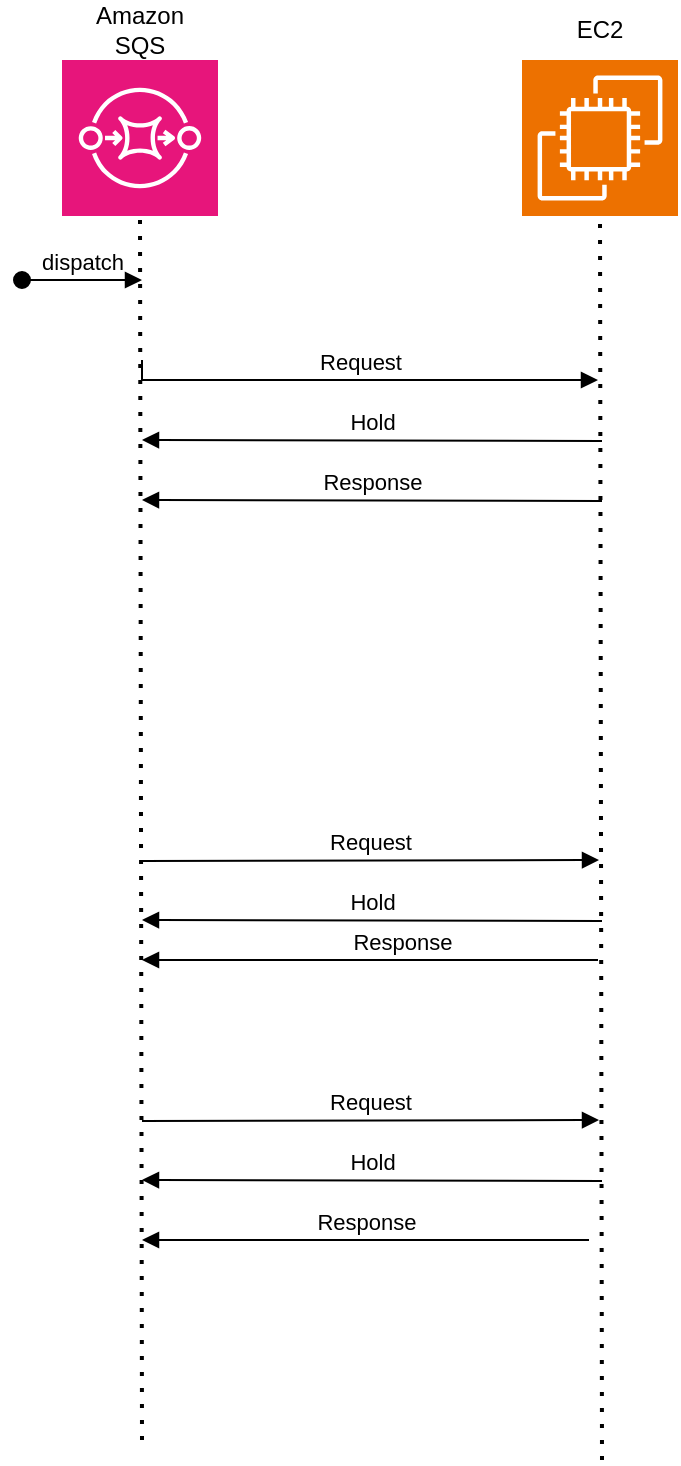<mxfile version="22.1.11" type="github">
  <diagram name="Page-1" id="h5_3ogl124ToeDPJuWmL">
    <mxGraphModel dx="1434" dy="772" grid="1" gridSize="10" guides="1" tooltips="1" connect="1" arrows="1" fold="1" page="1" pageScale="1" pageWidth="850" pageHeight="1100" math="0" shadow="0">
      <root>
        <mxCell id="0" />
        <mxCell id="1" parent="0" />
        <mxCell id="6IXJ6oJ1-WnFkSFpLEaj-1" value="Request" style="html=1;verticalAlign=bottom;endArrow=block;edgeStyle=elbowEdgeStyle;elbow=vertical;curved=0;rounded=0;" edge="1" parent="1">
          <mxGeometry relative="1" as="geometry">
            <mxPoint x="230" y="180" as="sourcePoint" />
            <Array as="points">
              <mxPoint x="368.5" y="190" />
            </Array>
            <mxPoint x="458" y="190" as="targetPoint" />
          </mxGeometry>
        </mxCell>
        <mxCell id="6IXJ6oJ1-WnFkSFpLEaj-2" value="Response" style="html=1;verticalAlign=bottom;endArrow=block;edgeStyle=elbowEdgeStyle;elbow=vertical;curved=0;rounded=0;" edge="1" parent="1">
          <mxGeometry x="-0.142" relative="1" as="geometry">
            <mxPoint x="458" y="480" as="sourcePoint" />
            <Array as="points">
              <mxPoint x="378.5" y="480" />
            </Array>
            <mxPoint x="230" y="480.5" as="targetPoint" />
            <mxPoint as="offset" />
          </mxGeometry>
        </mxCell>
        <mxCell id="6IXJ6oJ1-WnFkSFpLEaj-3" value="Request" style="html=1;verticalAlign=bottom;endArrow=block;edgeStyle=elbowEdgeStyle;elbow=vertical;curved=0;rounded=0;" edge="1" parent="1">
          <mxGeometry relative="1" as="geometry">
            <mxPoint x="230" y="430.5" as="sourcePoint" />
            <Array as="points">
              <mxPoint x="373.5" y="430" />
            </Array>
            <mxPoint x="458.5" y="430" as="targetPoint" />
          </mxGeometry>
        </mxCell>
        <mxCell id="6IXJ6oJ1-WnFkSFpLEaj-4" value="Response" style="html=1;verticalAlign=bottom;endArrow=block;edgeStyle=elbowEdgeStyle;elbow=vertical;curved=0;rounded=0;" edge="1" parent="1">
          <mxGeometry relative="1" as="geometry">
            <mxPoint x="460" y="250.5" as="sourcePoint" />
            <Array as="points">
              <mxPoint x="288.5" y="250" />
              <mxPoint x="368.5" y="230" />
            </Array>
            <mxPoint x="230" y="250.5" as="targetPoint" />
          </mxGeometry>
        </mxCell>
        <mxCell id="6IXJ6oJ1-WnFkSFpLEaj-5" value="Request" style="html=1;verticalAlign=bottom;endArrow=block;edgeStyle=elbowEdgeStyle;elbow=vertical;curved=0;rounded=0;" edge="1" parent="1">
          <mxGeometry relative="1" as="geometry">
            <mxPoint x="230" y="560.5" as="sourcePoint" />
            <Array as="points">
              <mxPoint x="373.5" y="560" />
            </Array>
            <mxPoint x="458.5" y="560" as="targetPoint" />
          </mxGeometry>
        </mxCell>
        <mxCell id="6IXJ6oJ1-WnFkSFpLEaj-6" value="Response" style="html=1;verticalAlign=bottom;endArrow=block;edgeStyle=elbowEdgeStyle;elbow=vertical;curved=0;rounded=0;" edge="1" parent="1">
          <mxGeometry relative="1" as="geometry">
            <mxPoint x="453.5" y="620" as="sourcePoint" />
            <Array as="points">
              <mxPoint x="378.5" y="620" />
            </Array>
            <mxPoint x="230" y="620.5" as="targetPoint" />
          </mxGeometry>
        </mxCell>
        <mxCell id="6IXJ6oJ1-WnFkSFpLEaj-7" value="" style="sketch=0;points=[[0,0,0],[0.25,0,0],[0.5,0,0],[0.75,0,0],[1,0,0],[0,1,0],[0.25,1,0],[0.5,1,0],[0.75,1,0],[1,1,0],[0,0.25,0],[0,0.5,0],[0,0.75,0],[1,0.25,0],[1,0.5,0],[1,0.75,0]];outlineConnect=0;fontColor=#232F3E;fillColor=#E7157B;strokeColor=#ffffff;dashed=0;verticalLabelPosition=bottom;verticalAlign=top;align=center;html=1;fontSize=12;fontStyle=0;aspect=fixed;shape=mxgraph.aws4.resourceIcon;resIcon=mxgraph.aws4.sqs;" vertex="1" parent="1">
          <mxGeometry x="190" y="30" width="78" height="78" as="geometry" />
        </mxCell>
        <mxCell id="6IXJ6oJ1-WnFkSFpLEaj-8" value="" style="sketch=0;points=[[0,0,0],[0.25,0,0],[0.5,0,0],[0.75,0,0],[1,0,0],[0,1,0],[0.25,1,0],[0.5,1,0],[0.75,1,0],[1,1,0],[0,0.25,0],[0,0.5,0],[0,0.75,0],[1,0.25,0],[1,0.5,0],[1,0.75,0]];outlineConnect=0;fontColor=#232F3E;fillColor=#ED7100;strokeColor=#ffffff;dashed=0;verticalLabelPosition=bottom;verticalAlign=top;align=center;html=1;fontSize=12;fontStyle=0;aspect=fixed;shape=mxgraph.aws4.resourceIcon;resIcon=mxgraph.aws4.ec2;" vertex="1" parent="1">
          <mxGeometry x="420" y="30" width="78" height="78" as="geometry" />
        </mxCell>
        <mxCell id="6IXJ6oJ1-WnFkSFpLEaj-9" value="" style="endArrow=none;dashed=1;html=1;dashPattern=1 3;strokeWidth=2;rounded=0;entryX=0.5;entryY=1;entryDx=0;entryDy=0;entryPerimeter=0;" edge="1" parent="1" target="6IXJ6oJ1-WnFkSFpLEaj-7">
          <mxGeometry width="50" height="50" relative="1" as="geometry">
            <mxPoint x="230" y="720" as="sourcePoint" />
            <mxPoint x="240" y="370" as="targetPoint" />
          </mxGeometry>
        </mxCell>
        <mxCell id="6IXJ6oJ1-WnFkSFpLEaj-10" value="" style="endArrow=none;dashed=1;html=1;dashPattern=1 3;strokeWidth=2;rounded=0;entryX=0.5;entryY=1;entryDx=0;entryDy=0;entryPerimeter=0;" edge="1" parent="1" target="6IXJ6oJ1-WnFkSFpLEaj-8">
          <mxGeometry width="50" height="50" relative="1" as="geometry">
            <mxPoint x="460" y="730" as="sourcePoint" />
            <mxPoint x="240" y="370" as="targetPoint" />
          </mxGeometry>
        </mxCell>
        <mxCell id="6IXJ6oJ1-WnFkSFpLEaj-11" value="dispatch" style="html=1;verticalAlign=bottom;startArrow=oval;endArrow=block;startSize=8;edgeStyle=elbowEdgeStyle;elbow=vertical;curved=0;rounded=0;" edge="1" parent="1">
          <mxGeometry relative="1" as="geometry">
            <mxPoint x="170" y="140" as="sourcePoint" />
            <mxPoint x="230" y="140" as="targetPoint" />
          </mxGeometry>
        </mxCell>
        <mxCell id="6IXJ6oJ1-WnFkSFpLEaj-12" value="Hold" style="html=1;verticalAlign=bottom;endArrow=block;edgeStyle=elbowEdgeStyle;elbow=vertical;curved=0;rounded=0;" edge="1" parent="1">
          <mxGeometry relative="1" as="geometry">
            <mxPoint x="460" y="220.5" as="sourcePoint" />
            <Array as="points">
              <mxPoint x="288.5" y="220" />
              <mxPoint x="368.5" y="200" />
            </Array>
            <mxPoint x="230" y="220.5" as="targetPoint" />
          </mxGeometry>
        </mxCell>
        <mxCell id="6IXJ6oJ1-WnFkSFpLEaj-13" value="Hold" style="html=1;verticalAlign=bottom;endArrow=block;edgeStyle=elbowEdgeStyle;elbow=vertical;curved=0;rounded=0;" edge="1" parent="1">
          <mxGeometry relative="1" as="geometry">
            <mxPoint x="460" y="460.5" as="sourcePoint" />
            <Array as="points">
              <mxPoint x="288.5" y="460" />
              <mxPoint x="368.5" y="440" />
            </Array>
            <mxPoint x="230" y="460.5" as="targetPoint" />
          </mxGeometry>
        </mxCell>
        <mxCell id="6IXJ6oJ1-WnFkSFpLEaj-14" value="Hold" style="html=1;verticalAlign=bottom;endArrow=block;edgeStyle=elbowEdgeStyle;elbow=vertical;curved=0;rounded=0;" edge="1" parent="1">
          <mxGeometry relative="1" as="geometry">
            <mxPoint x="460" y="590.5" as="sourcePoint" />
            <Array as="points">
              <mxPoint x="288.5" y="590" />
              <mxPoint x="368.5" y="570" />
            </Array>
            <mxPoint x="230" y="590.5" as="targetPoint" />
          </mxGeometry>
        </mxCell>
        <mxCell id="6IXJ6oJ1-WnFkSFpLEaj-15" value="EC2" style="text;html=1;strokeColor=none;fillColor=none;align=center;verticalAlign=middle;whiteSpace=wrap;rounded=0;" vertex="1" parent="1">
          <mxGeometry x="429" width="60" height="30" as="geometry" />
        </mxCell>
        <mxCell id="6IXJ6oJ1-WnFkSFpLEaj-16" value="Amazon SQS" style="text;html=1;strokeColor=none;fillColor=none;align=center;verticalAlign=middle;whiteSpace=wrap;rounded=0;" vertex="1" parent="1">
          <mxGeometry x="199" width="60" height="30" as="geometry" />
        </mxCell>
      </root>
    </mxGraphModel>
  </diagram>
</mxfile>
